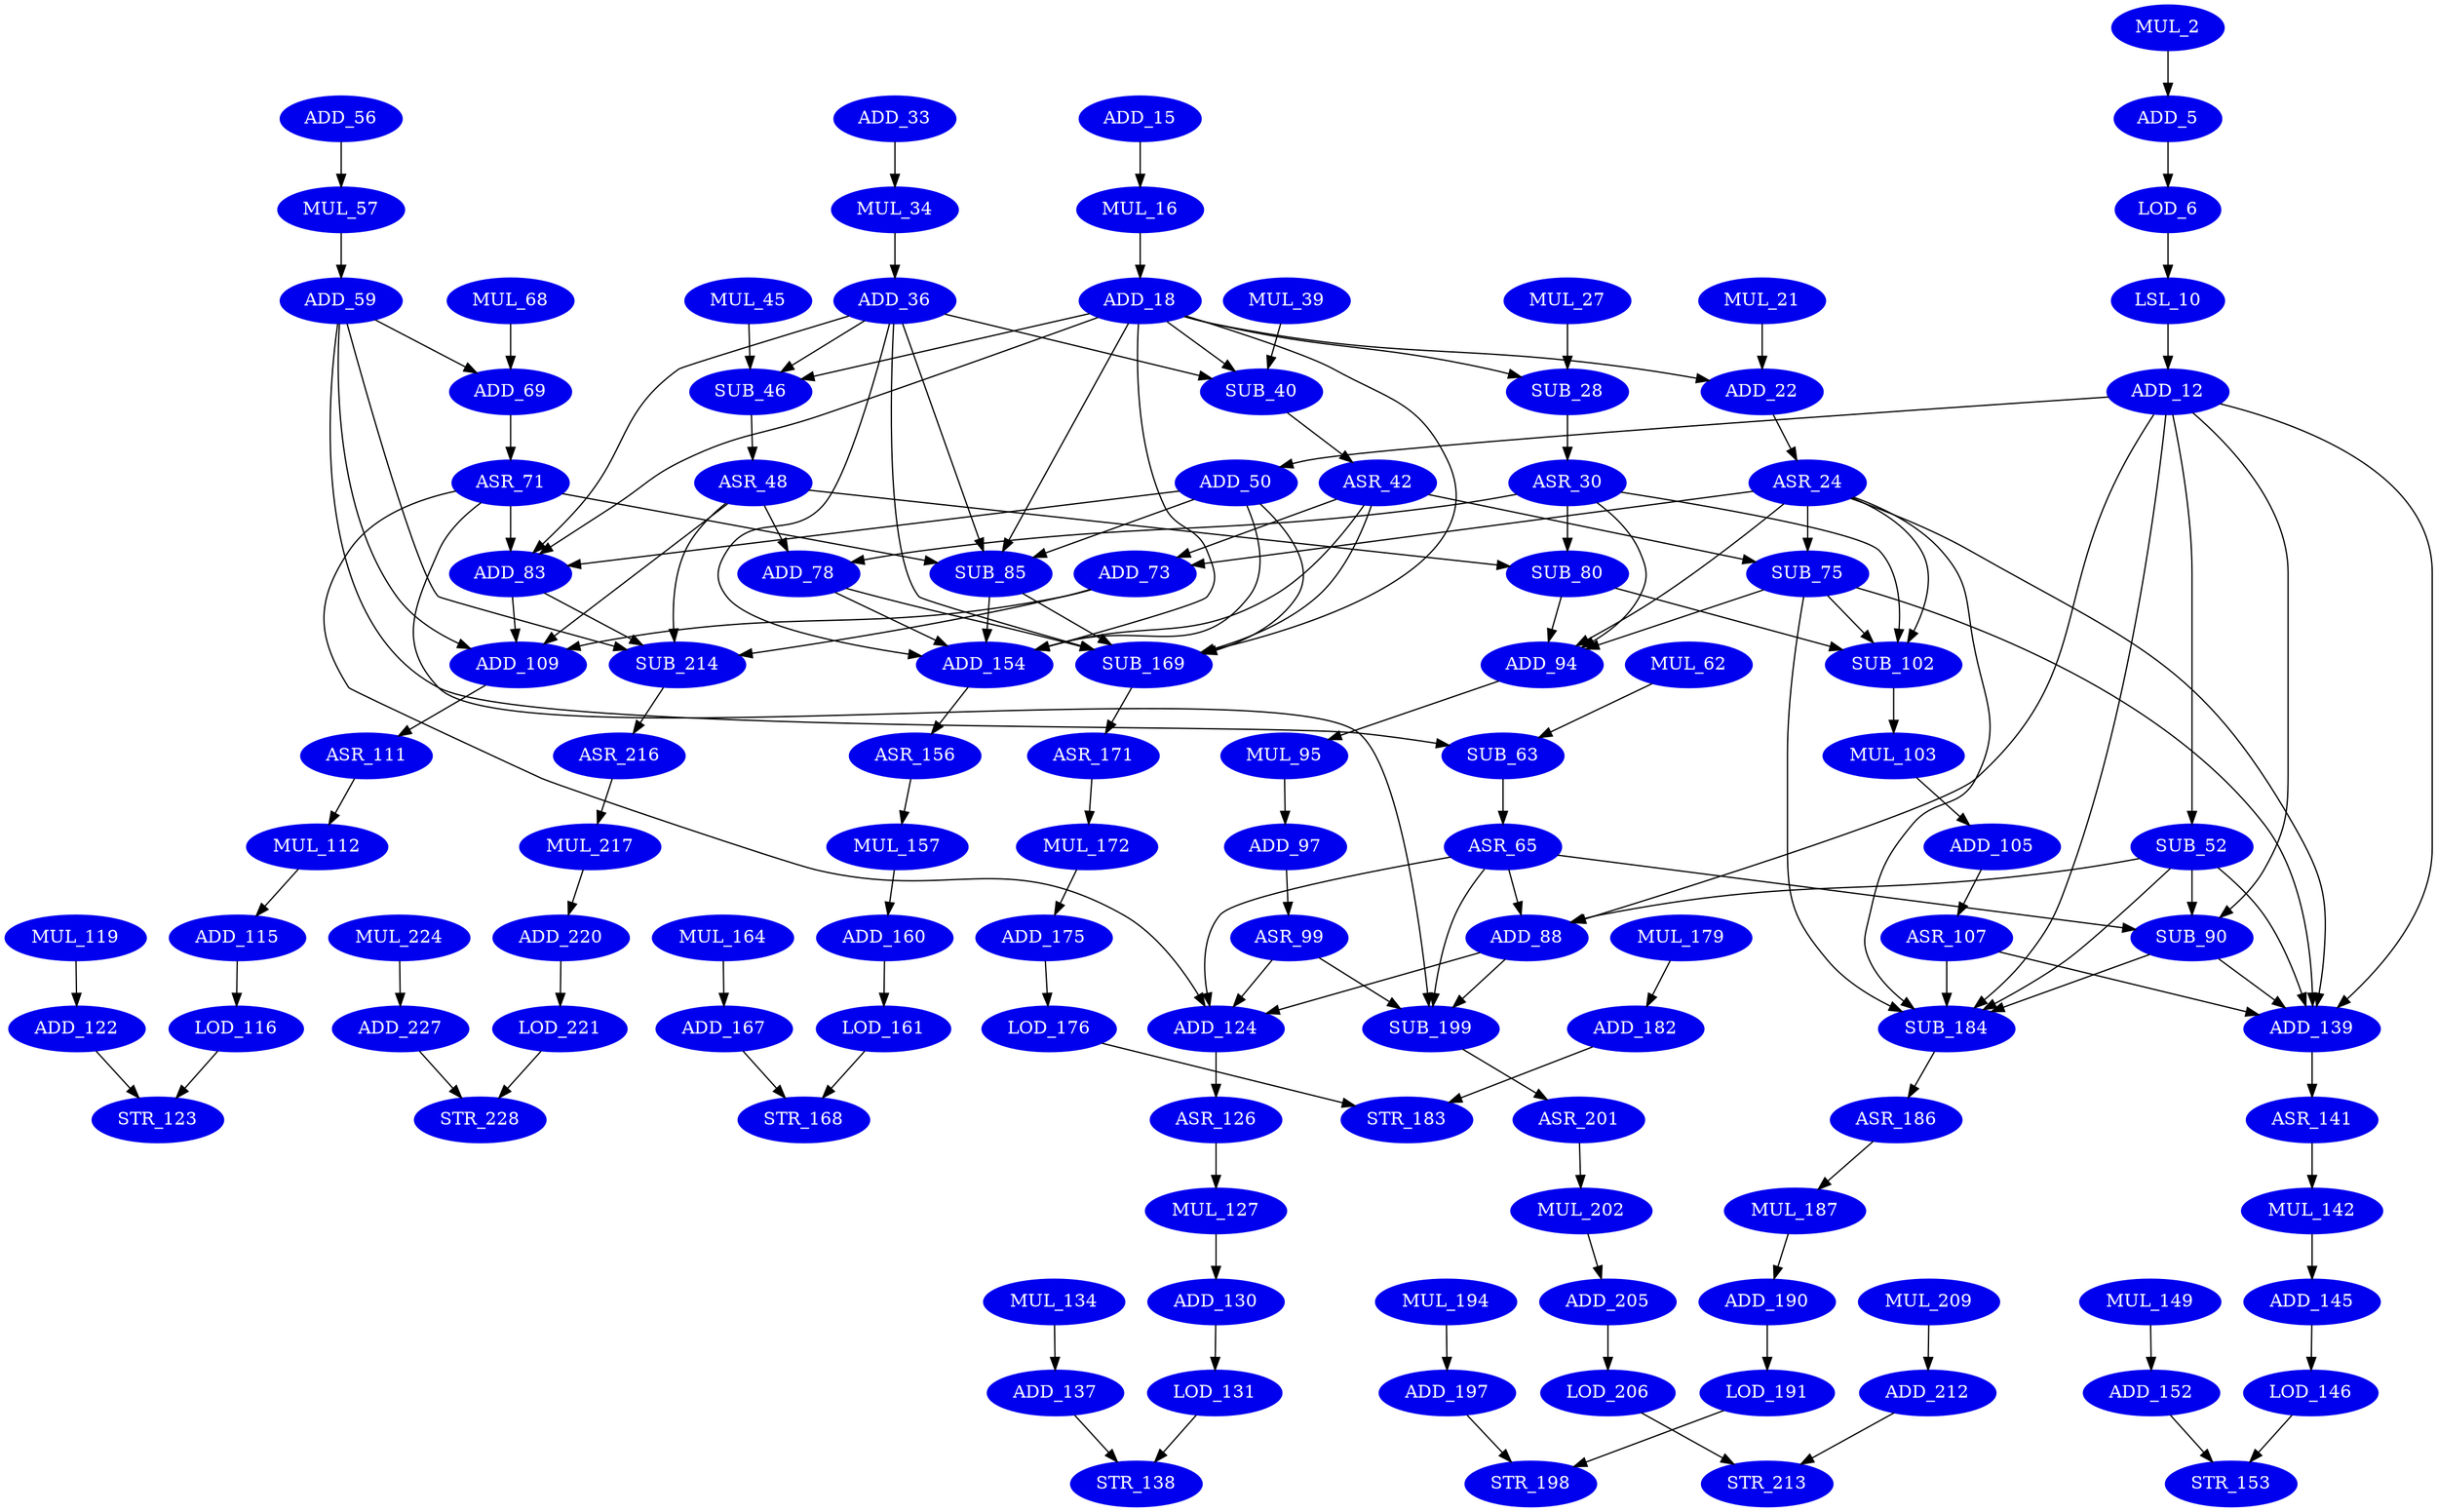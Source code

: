 digraph idctcol_dfg__3 {
    node [fontcolor=white,style=filled,color=blue2];
    MUL_2 [label = MUL_2 ];
    ADD_5 [label = ADD_5 ];
    LOD_6 [label = LOD_6 ];
    LSL_10 [label = LSL_10 ];
    ADD_12 [label = ADD_12 ];
    ADD_15 [label = ADD_15 ];
    MUL_16 [label = MUL_16 ];
    ADD_18 [label = ADD_18 ];
    MUL_21 [label = MUL_21 ];
    ADD_22 [label = ADD_22 ];
    ASR_24 [label = ASR_24 ];
    MUL_27 [label = MUL_27 ];
    SUB_28 [label = SUB_28 ];
    ASR_30 [label = ASR_30 ];
    ADD_33 [label = ADD_33 ];
    MUL_34 [label = MUL_34 ];
    ADD_36 [label = ADD_36 ];
    MUL_39 [label = MUL_39 ];
    SUB_40 [label = SUB_40 ];
    ASR_42 [label = ASR_42 ];
    MUL_45 [label = MUL_45 ];
    SUB_46 [label = SUB_46 ];
    ASR_48 [label = ASR_48 ];
    ADD_50 [label = ADD_50 ];
    SUB_52 [label = SUB_52 ];
    ADD_56 [label = ADD_56 ];
    MUL_57 [label = MUL_57 ];
    ADD_59 [label = ADD_59 ];
    MUL_62 [label = MUL_62 ];
    SUB_63 [label = SUB_63 ];
    ASR_65 [label = ASR_65 ];
    MUL_68 [label = MUL_68 ];
    ADD_69 [label = ADD_69 ];
    ASR_71 [label = ASR_71 ];
    ADD_73 [label = ADD_73 ];
    SUB_75 [label = SUB_75 ];
    ADD_78 [label = ADD_78 ];
    SUB_80 [label = SUB_80 ];
    ADD_83 [label = ADD_83 ];
    SUB_85 [label = SUB_85 ];
    ADD_88 [label = ADD_88 ];
    SUB_90 [label = SUB_90 ];
    ADD_94 [label = ADD_94 ];
    MUL_95 [label = MUL_95 ];
    ADD_97 [label = ADD_97 ];
    ASR_99 [label = ASR_99 ];
    SUB_102 [label = SUB_102 ];
    MUL_103 [label = MUL_103 ];
    ADD_105 [label = ADD_105 ];
    ASR_107 [label = ASR_107 ];
    ADD_109 [label = ADD_109 ];
    ASR_111 [label = ASR_111 ];
    MUL_112 [label = MUL_112 ];
    ADD_115 [label = ADD_115 ];
    LOD_116 [label = LOD_116 ];
    MUL_119 [label = MUL_119 ];
    ADD_122 [label = ADD_122 ];
    STR_123 [label = STR_123 ];
    ADD_124 [label = ADD_124 ];
    ASR_126 [label = ASR_126 ];
    MUL_127 [label = MUL_127 ];
    ADD_130 [label = ADD_130 ];
    LOD_131 [label = LOD_131 ];
    MUL_134 [label = MUL_134 ];
    ADD_137 [label = ADD_137 ];
    STR_138 [label = STR_138 ];
    ADD_139 [label = ADD_139 ];
    ASR_141 [label = ASR_141 ];
    MUL_142 [label = MUL_142 ];
    ADD_145 [label = ADD_145 ];
    LOD_146 [label = LOD_146 ];
    MUL_149 [label = MUL_149 ];
    ADD_152 [label = ADD_152 ];
    STR_153 [label = STR_153 ];
    ADD_154 [label = ADD_154 ];
    ASR_156 [label = ASR_156 ];
    MUL_157 [label = MUL_157 ];
    ADD_160 [label = ADD_160 ];
    LOD_161 [label = LOD_161 ];
    MUL_164 [label = MUL_164 ];
    ADD_167 [label = ADD_167 ];
    STR_168 [label = STR_168 ];
    SUB_169 [label = SUB_169 ];
    ASR_171 [label = ASR_171 ];
    MUL_172 [label = MUL_172 ];
    ADD_175 [label = ADD_175 ];
    LOD_176 [label = LOD_176 ];
    MUL_179 [label = MUL_179 ];
    ADD_182 [label = ADD_182 ];
    STR_183 [label = STR_183 ];
    SUB_184 [label = SUB_184 ];
    ASR_186 [label = ASR_186 ];
    MUL_187 [label = MUL_187 ];
    ADD_190 [label = ADD_190 ];
    LOD_191 [label = LOD_191 ];
    MUL_194 [label = MUL_194 ];
    ADD_197 [label = ADD_197 ];
    STR_198 [label = STR_198 ];
    SUB_199 [label = SUB_199 ];
    ASR_201 [label = ASR_201 ];
    MUL_202 [label = MUL_202 ];
    ADD_205 [label = ADD_205 ];
    LOD_206 [label = LOD_206 ];
    MUL_209 [label = MUL_209 ];
    ADD_212 [label = ADD_212 ];
    STR_213 [label = STR_213 ];
    SUB_214 [label = SUB_214 ];
    ASR_216 [label = ASR_216 ];
    MUL_217 [label = MUL_217 ];
    ADD_220 [label = ADD_220 ];
    LOD_221 [label = LOD_221 ];
    MUL_224 [label = MUL_224 ];
    ADD_227 [label = ADD_227 ];
    STR_228 [label = STR_228 ];
    MUL_2 -> ADD_5 [ name = 1 ];
    ADD_5 -> LOD_6 [ name = 2 ];
    LOD_6 -> LSL_10 [ name = 3 ];
    LSL_10 -> ADD_12 [ name = 5 ];
    ADD_12 -> ADD_50 [ name = 7 ];
    ADD_12 -> SUB_52 [ name = 8 ];
    ADD_12 -> ADD_88 [ name = 9 ];
    ADD_12 -> SUB_90 [ name = 10 ];
    ADD_12 -> ADD_139 [ name = 11 ];
    ADD_12 -> SUB_184 [ name = 12 ];
    ADD_15 -> MUL_16 [ name = 14 ];
    MUL_16 -> ADD_18 [ name = 15 ];
    ADD_18 -> ADD_22 [ name = 17 ];
    ADD_18 -> SUB_28 [ name = 18 ];
    ADD_18 -> SUB_40 [ name = 19 ];
    ADD_18 -> SUB_46 [ name = 20 ];
    ADD_18 -> ADD_83 [ name = 21 ];
    ADD_18 -> SUB_85 [ name = 22 ];
    ADD_18 -> ADD_154 [ name = 23 ];
    ADD_18 -> SUB_169 [ name = 24 ];
    MUL_21 -> ADD_22 [ name = 26 ];
    ADD_22 -> ASR_24 [ name = 27 ];
    ASR_24 -> ADD_73 [ name = 29 ];
    ASR_24 -> SUB_75 [ name = 30 ];
    ASR_24 -> ADD_94 [ name = 31 ];
    ASR_24 -> SUB_102 [ name = 32 ];
    ASR_24 -> ADD_139 [ name = 33 ];
    ASR_24 -> SUB_184 [ name = 34 ];
    MUL_27 -> SUB_28 [ name = 36 ];
    SUB_28 -> ASR_30 [ name = 37 ];
    ASR_30 -> ADD_78 [ name = 39 ];
    ASR_30 -> SUB_80 [ name = 40 ];
    ASR_30 -> ADD_94 [ name = 41 ];
    ASR_30 -> SUB_102 [ name = 42 ];
    ADD_33 -> MUL_34 [ name = 44 ];
    MUL_34 -> ADD_36 [ name = 45 ];
    ADD_36 -> SUB_40 [ name = 47 ];
    ADD_36 -> SUB_46 [ name = 48 ];
    ADD_36 -> ADD_83 [ name = 49 ];
    ADD_36 -> SUB_85 [ name = 50 ];
    ADD_36 -> ADD_154 [ name = 51 ];
    ADD_36 -> SUB_169 [ name = 52 ];
    MUL_39 -> SUB_40 [ name = 54 ];
    SUB_40 -> ASR_42 [ name = 55 ];
    ASR_42 -> ADD_73 [ name = 57 ];
    ASR_42 -> SUB_75 [ name = 58 ];
    ASR_42 -> ADD_154 [ name = 59 ];
    ASR_42 -> SUB_169 [ name = 60 ];
    MUL_45 -> SUB_46 [ name = 62 ];
    SUB_46 -> ASR_48 [ name = 63 ];
    ASR_48 -> ADD_78 [ name = 65 ];
    ASR_48 -> SUB_80 [ name = 66 ];
    ASR_48 -> ADD_109 [ name = 67 ];
    ASR_48 -> SUB_214 [ name = 68 ];
    ADD_50 -> ADD_83 [ name = 69 ];
    ADD_50 -> SUB_85 [ name = 70 ];
    ADD_50 -> ADD_154 [ name = 71 ];
    ADD_50 -> SUB_169 [ name = 72 ];
    SUB_52 -> ADD_88 [ name = 73 ];
    SUB_52 -> SUB_90 [ name = 74 ];
    SUB_52 -> ADD_139 [ name = 75 ];
    SUB_52 -> SUB_184 [ name = 76 ];
    ADD_56 -> MUL_57 [ name = 78 ];
    MUL_57 -> ADD_59 [ name = 79 ];
    ADD_59 -> SUB_63 [ name = 81 ];
    ADD_59 -> ADD_69 [ name = 82 ];
    ADD_59 -> ADD_109 [ name = 83 ];
    ADD_59 -> SUB_214 [ name = 84 ];
    MUL_62 -> SUB_63 [ name = 86 ];
    SUB_63 -> ASR_65 [ name = 87 ];
    ASR_65 -> ADD_88 [ name = 89 ];
    ASR_65 -> SUB_90 [ name = 90 ];
    ASR_65 -> ADD_124 [ name = 91 ];
    ASR_65 -> SUB_199 [ name = 92 ];
    MUL_68 -> ADD_69 [ name = 94 ];
    ADD_69 -> ASR_71 [ name = 95 ];
    ASR_71 -> ADD_83 [ name = 97 ];
    ASR_71 -> SUB_85 [ name = 98 ];
    ASR_71 -> ADD_124 [ name = 99 ];
    ASR_71 -> SUB_199 [ name = 100 ];
    ADD_73 -> ADD_109 [ name = 101 ];
    ADD_73 -> SUB_214 [ name = 102 ];
    SUB_75 -> ADD_94 [ name = 103 ];
    SUB_75 -> SUB_102 [ name = 104 ];
    SUB_75 -> ADD_139 [ name = 105 ];
    SUB_75 -> SUB_184 [ name = 106 ];
    ADD_78 -> ADD_154 [ name = 107 ];
    ADD_78 -> SUB_169 [ name = 108 ];
    SUB_80 -> ADD_94 [ name = 109 ];
    SUB_80 -> SUB_102 [ name = 110 ];
    ADD_83 -> ADD_109 [ name = 111 ];
    ADD_83 -> SUB_214 [ name = 112 ];
    SUB_85 -> ADD_154 [ name = 113 ];
    SUB_85 -> SUB_169 [ name = 114 ];
    ADD_88 -> ADD_124 [ name = 115 ];
    ADD_88 -> SUB_199 [ name = 116 ];
    SUB_90 -> ADD_139 [ name = 117 ];
    SUB_90 -> SUB_184 [ name = 118 ];
    ADD_94 -> MUL_95 [ name = 120 ];
    MUL_95 -> ADD_97 [ name = 121 ];
    ADD_97 -> ASR_99 [ name = 123 ];
    ASR_99 -> ADD_124 [ name = 125 ];
    ASR_99 -> SUB_199 [ name = 126 ];
    SUB_102 -> MUL_103 [ name = 128 ];
    MUL_103 -> ADD_105 [ name = 129 ];
    ADD_105 -> ASR_107 [ name = 131 ];
    ASR_107 -> ADD_139 [ name = 133 ];
    ASR_107 -> SUB_184 [ name = 134 ];
    ADD_109 -> ASR_111 [ name = 135 ];
    ASR_111 -> MUL_112 [ name = 137 ];
    MUL_112 -> ADD_115 [ name = 138 ];
    ADD_115 -> LOD_116 [ name = 139 ];
    LOD_116 -> STR_123 [ name = 140 ];
    MUL_119 -> ADD_122 [ name = 142 ];
    ADD_122 -> STR_123 [ name = 143 ];
    ADD_124 -> ASR_126 [ name = 144 ];
    ASR_126 -> MUL_127 [ name = 146 ];
    MUL_127 -> ADD_130 [ name = 147 ];
    ADD_130 -> LOD_131 [ name = 148 ];
    LOD_131 -> STR_138 [ name = 149 ];
    MUL_134 -> ADD_137 [ name = 151 ];
    ADD_137 -> STR_138 [ name = 152 ];
    ADD_139 -> ASR_141 [ name = 153 ];
    ASR_141 -> MUL_142 [ name = 155 ];
    MUL_142 -> ADD_145 [ name = 156 ];
    ADD_145 -> LOD_146 [ name = 157 ];
    LOD_146 -> STR_153 [ name = 158 ];
    MUL_149 -> ADD_152 [ name = 160 ];
    ADD_152 -> STR_153 [ name = 161 ];
    ADD_154 -> ASR_156 [ name = 162 ];
    ASR_156 -> MUL_157 [ name = 164 ];
    MUL_157 -> ADD_160 [ name = 165 ];
    ADD_160 -> LOD_161 [ name = 166 ];
    LOD_161 -> STR_168 [ name = 167 ];
    MUL_164 -> ADD_167 [ name = 169 ];
    ADD_167 -> STR_168 [ name = 170 ];
    SUB_169 -> ASR_171 [ name = 171 ];
    ASR_171 -> MUL_172 [ name = 173 ];
    MUL_172 -> ADD_175 [ name = 174 ];
    ADD_175 -> LOD_176 [ name = 175 ];
    LOD_176 -> STR_183 [ name = 176 ];
    MUL_179 -> ADD_182 [ name = 178 ];
    ADD_182 -> STR_183 [ name = 179 ];
    SUB_184 -> ASR_186 [ name = 180 ];
    ASR_186 -> MUL_187 [ name = 182 ];
    MUL_187 -> ADD_190 [ name = 183 ];
    ADD_190 -> LOD_191 [ name = 184 ];
    LOD_191 -> STR_198 [ name = 185 ];
    MUL_194 -> ADD_197 [ name = 187 ];
    ADD_197 -> STR_198 [ name = 188 ];
    SUB_199 -> ASR_201 [ name = 189 ];
    ASR_201 -> MUL_202 [ name = 191 ];
    MUL_202 -> ADD_205 [ name = 192 ];
    ADD_205 -> LOD_206 [ name = 193 ];
    LOD_206 -> STR_213 [ name = 194 ];
    MUL_209 -> ADD_212 [ name = 196 ];
    ADD_212 -> STR_213 [ name = 197 ];
    SUB_214 -> ASR_216 [ name = 198 ];
    ASR_216 -> MUL_217 [ name = 200 ];
    MUL_217 -> ADD_220 [ name = 201 ];
    ADD_220 -> LOD_221 [ name = 202 ];
    LOD_221 -> STR_228 [ name = 203 ];
    MUL_224 -> ADD_227 [ name = 205 ];
    ADD_227 -> STR_228 [ name = 206 ];
}